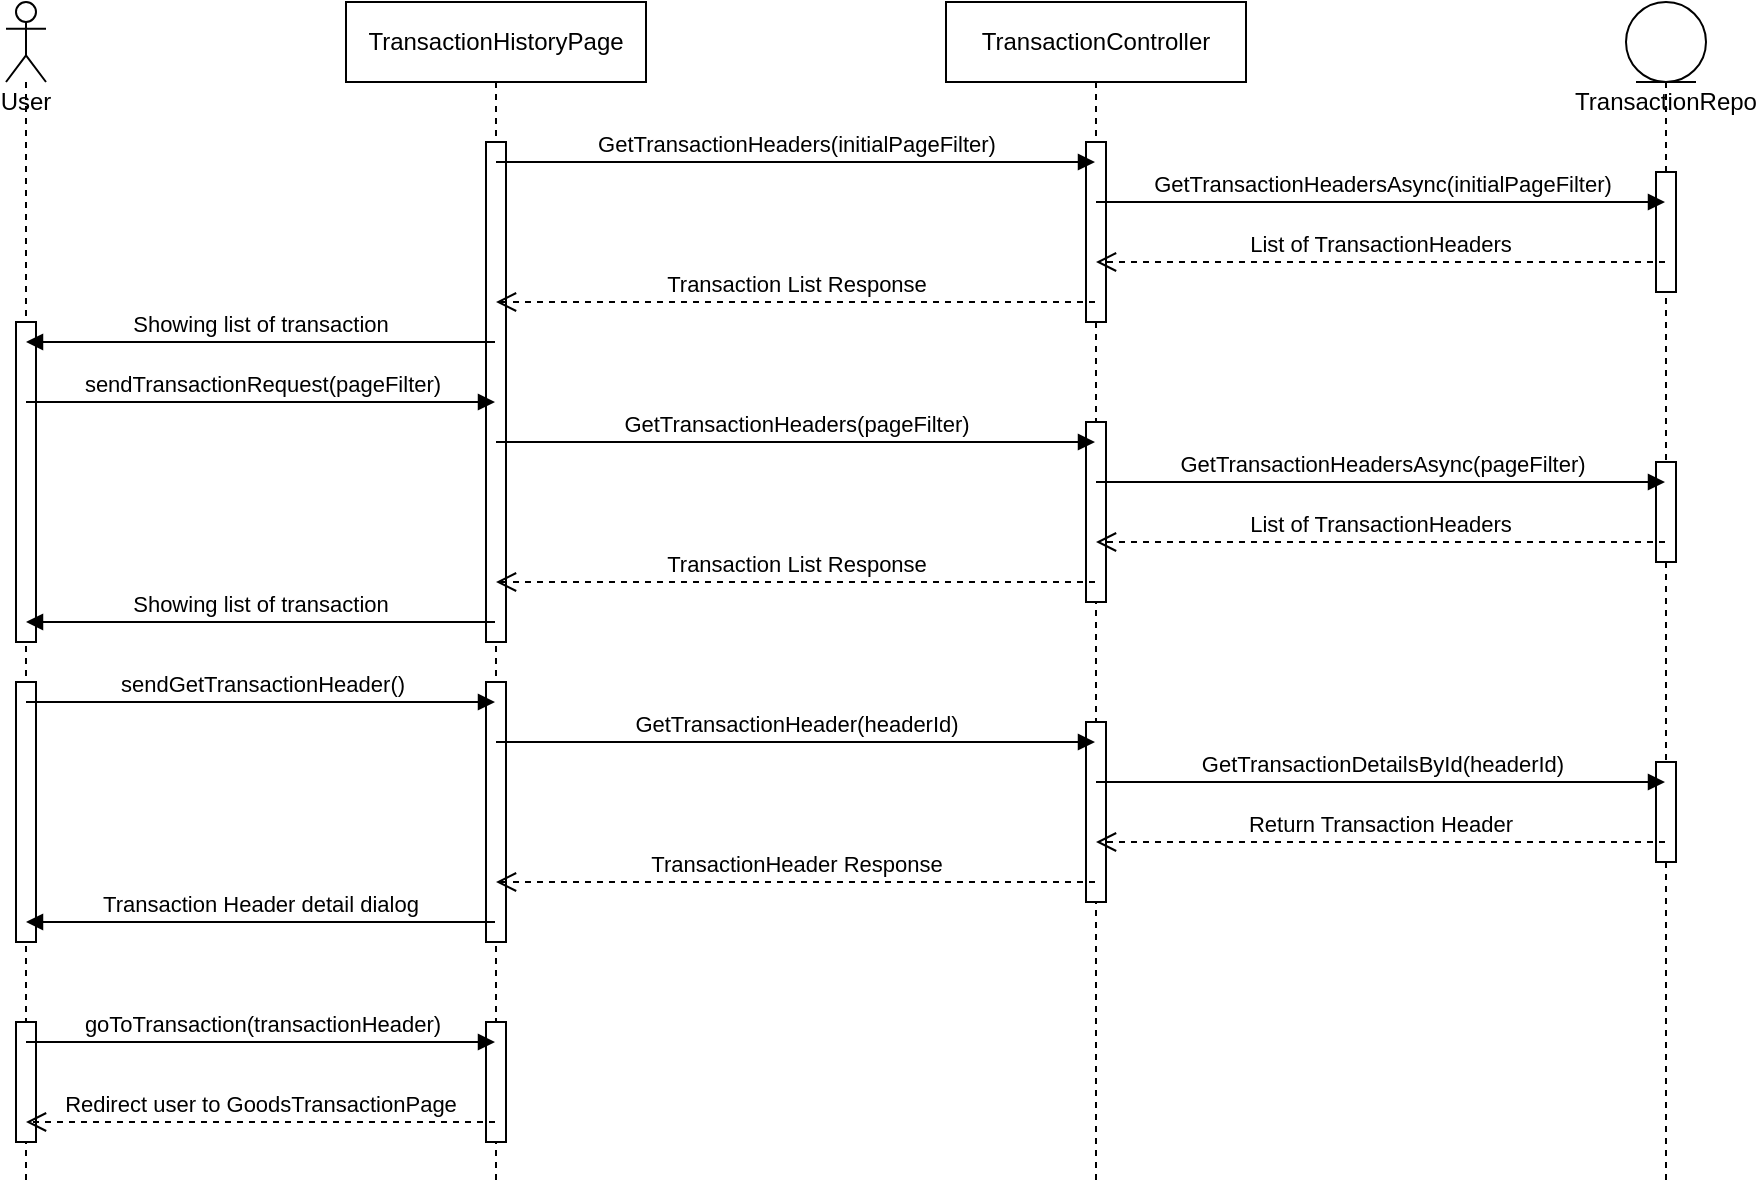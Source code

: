 <mxfile version="13.9.5" type="device"><diagram id="dVQ1k5BedU8TqxmAsFkL" name="Page-1"><mxGraphModel dx="1022" dy="503" grid="1" gridSize="10" guides="1" tooltips="1" connect="1" arrows="1" fold="1" page="1" pageScale="1" pageWidth="850" pageHeight="1100" math="0" shadow="0"><root><mxCell id="0"/><mxCell id="1" parent="0"/><mxCell id="T0W06vc1CMGsp_gewOlQ-2" value="User" style="shape=umlLifeline;participant=umlActor;perimeter=lifelinePerimeter;whiteSpace=wrap;html=1;container=1;collapsible=0;recursiveResize=0;verticalAlign=top;spacingTop=36;outlineConnect=0;" parent="1" vertex="1"><mxGeometry x="40" y="40" width="20" height="590" as="geometry"/></mxCell><mxCell id="T0W06vc1CMGsp_gewOlQ-18" value="" style="html=1;points=[];perimeter=orthogonalPerimeter;" parent="T0W06vc1CMGsp_gewOlQ-2" vertex="1"><mxGeometry x="5" y="160" width="10" height="160" as="geometry"/></mxCell><mxCell id="4ixO2omHyqEla7wbWjZG-2" value="" style="html=1;points=[];perimeter=orthogonalPerimeter;" vertex="1" parent="T0W06vc1CMGsp_gewOlQ-2"><mxGeometry x="5" y="340" width="10" height="130" as="geometry"/></mxCell><mxCell id="4ixO2omHyqEla7wbWjZG-4" value="" style="html=1;points=[];perimeter=orthogonalPerimeter;" vertex="1" parent="T0W06vc1CMGsp_gewOlQ-2"><mxGeometry x="5" y="510" width="10" height="60" as="geometry"/></mxCell><mxCell id="T0W06vc1CMGsp_gewOlQ-3" value="TransactionHistoryPage" style="shape=umlLifeline;perimeter=lifelinePerimeter;whiteSpace=wrap;html=1;container=1;collapsible=0;recursiveResize=0;outlineConnect=0;" parent="1" vertex="1"><mxGeometry x="210" y="40" width="150" height="590" as="geometry"/></mxCell><mxCell id="T0W06vc1CMGsp_gewOlQ-21" value="" style="html=1;points=[];perimeter=orthogonalPerimeter;" parent="T0W06vc1CMGsp_gewOlQ-3" vertex="1"><mxGeometry x="70" y="70" width="10" height="250" as="geometry"/></mxCell><mxCell id="4ixO2omHyqEla7wbWjZG-3" value="" style="html=1;points=[];perimeter=orthogonalPerimeter;" vertex="1" parent="T0W06vc1CMGsp_gewOlQ-3"><mxGeometry x="70" y="340" width="10" height="130" as="geometry"/></mxCell><mxCell id="4ixO2omHyqEla7wbWjZG-5" value="" style="html=1;points=[];perimeter=orthogonalPerimeter;" vertex="1" parent="T0W06vc1CMGsp_gewOlQ-3"><mxGeometry x="70" y="510" width="10" height="60" as="geometry"/></mxCell><mxCell id="T0W06vc1CMGsp_gewOlQ-4" value="TransactionController" style="shape=umlLifeline;perimeter=lifelinePerimeter;whiteSpace=wrap;html=1;container=1;collapsible=0;recursiveResize=0;outlineConnect=0;" parent="1" vertex="1"><mxGeometry x="510" y="40" width="150" height="590" as="geometry"/></mxCell><mxCell id="T0W06vc1CMGsp_gewOlQ-24" value="" style="html=1;points=[];perimeter=orthogonalPerimeter;" parent="T0W06vc1CMGsp_gewOlQ-4" vertex="1"><mxGeometry x="70" y="70" width="10" height="90" as="geometry"/></mxCell><mxCell id="T0W06vc1CMGsp_gewOlQ-25" value="" style="html=1;points=[];perimeter=orthogonalPerimeter;" parent="T0W06vc1CMGsp_gewOlQ-4" vertex="1"><mxGeometry x="70" y="210" width="10" height="90" as="geometry"/></mxCell><mxCell id="ZiO1sMxU01kIlxaJnxe0-8" value="" style="html=1;points=[];perimeter=orthogonalPerimeter;" parent="T0W06vc1CMGsp_gewOlQ-4" vertex="1"><mxGeometry x="70" y="360" width="10" height="90" as="geometry"/></mxCell><mxCell id="T0W06vc1CMGsp_gewOlQ-5" value="GetTransactionHeaders(initialPageFilter)" style="html=1;verticalAlign=bottom;endArrow=block;" parent="1" source="T0W06vc1CMGsp_gewOlQ-3" target="T0W06vc1CMGsp_gewOlQ-4" edge="1"><mxGeometry width="80" relative="1" as="geometry"><mxPoint x="300" y="210" as="sourcePoint"/><mxPoint x="380" y="210" as="targetPoint"/><Array as="points"><mxPoint x="440" y="120"/></Array></mxGeometry></mxCell><mxCell id="T0W06vc1CMGsp_gewOlQ-6" value="TransactionRepo" style="shape=umlLifeline;participant=umlEntity;perimeter=lifelinePerimeter;whiteSpace=wrap;html=1;container=1;collapsible=0;recursiveResize=0;verticalAlign=top;spacingTop=36;outlineConnect=0;" parent="1" vertex="1"><mxGeometry x="850" y="40" width="40" height="590" as="geometry"/></mxCell><mxCell id="T0W06vc1CMGsp_gewOlQ-23" value="" style="html=1;points=[];perimeter=orthogonalPerimeter;" parent="T0W06vc1CMGsp_gewOlQ-6" vertex="1"><mxGeometry x="15" y="85" width="10" height="60" as="geometry"/></mxCell><mxCell id="T0W06vc1CMGsp_gewOlQ-26" value="" style="html=1;points=[];perimeter=orthogonalPerimeter;" parent="T0W06vc1CMGsp_gewOlQ-6" vertex="1"><mxGeometry x="15" y="230" width="10" height="50" as="geometry"/></mxCell><mxCell id="ZiO1sMxU01kIlxaJnxe0-9" value="" style="html=1;points=[];perimeter=orthogonalPerimeter;" parent="T0W06vc1CMGsp_gewOlQ-6" vertex="1"><mxGeometry x="15" y="380" width="10" height="50" as="geometry"/></mxCell><mxCell id="T0W06vc1CMGsp_gewOlQ-7" value="GetTransactionHeadersAsync(initialPageFilter)" style="html=1;verticalAlign=bottom;endArrow=block;" parent="1" source="T0W06vc1CMGsp_gewOlQ-4" target="T0W06vc1CMGsp_gewOlQ-6" edge="1"><mxGeometry width="80" relative="1" as="geometry"><mxPoint x="470" y="120" as="sourcePoint"/><mxPoint x="550" y="120" as="targetPoint"/><Array as="points"><mxPoint x="700" y="140"/></Array></mxGeometry></mxCell><mxCell id="T0W06vc1CMGsp_gewOlQ-9" value="List of TransactionHeaders" style="html=1;verticalAlign=bottom;endArrow=open;dashed=1;endSize=8;" parent="1" source="T0W06vc1CMGsp_gewOlQ-6" target="T0W06vc1CMGsp_gewOlQ-4" edge="1"><mxGeometry relative="1" as="geometry"><mxPoint x="630" y="210" as="sourcePoint"/><mxPoint x="550" y="210" as="targetPoint"/><Array as="points"><mxPoint x="730" y="170"/></Array></mxGeometry></mxCell><mxCell id="T0W06vc1CMGsp_gewOlQ-10" value="Transaction List Response" style="html=1;verticalAlign=bottom;endArrow=open;dashed=1;endSize=8;" parent="1" source="T0W06vc1CMGsp_gewOlQ-4" target="T0W06vc1CMGsp_gewOlQ-3" edge="1"><mxGeometry relative="1" as="geometry"><mxPoint x="460" y="210" as="sourcePoint"/><mxPoint x="380" y="210" as="targetPoint"/><Array as="points"><mxPoint x="440" y="190"/></Array></mxGeometry></mxCell><mxCell id="T0W06vc1CMGsp_gewOlQ-11" value="Showing list of transaction" style="html=1;verticalAlign=bottom;endArrow=block;" parent="1" source="T0W06vc1CMGsp_gewOlQ-3" target="T0W06vc1CMGsp_gewOlQ-2" edge="1"><mxGeometry width="80" relative="1" as="geometry"><mxPoint x="300" y="210" as="sourcePoint"/><mxPoint x="380" y="210" as="targetPoint"/><Array as="points"><mxPoint x="200" y="210"/></Array></mxGeometry></mxCell><mxCell id="T0W06vc1CMGsp_gewOlQ-12" value="sendTransactionRequest(pageFilter)" style="html=1;verticalAlign=bottom;endArrow=block;" parent="1" source="T0W06vc1CMGsp_gewOlQ-2" target="T0W06vc1CMGsp_gewOlQ-3" edge="1"><mxGeometry width="80" relative="1" as="geometry"><mxPoint x="300" y="290" as="sourcePoint"/><mxPoint x="380" y="290" as="targetPoint"/><Array as="points"><mxPoint x="170" y="240"/></Array></mxGeometry></mxCell><mxCell id="T0W06vc1CMGsp_gewOlQ-13" value="GetTransactionHeaders(pageFilter)" style="html=1;verticalAlign=bottom;endArrow=block;" parent="1" source="T0W06vc1CMGsp_gewOlQ-3" target="T0W06vc1CMGsp_gewOlQ-4" edge="1"><mxGeometry width="80" relative="1" as="geometry"><mxPoint x="294.667" y="130" as="sourcePoint"/><mxPoint x="594.5" y="130" as="targetPoint"/><Array as="points"><mxPoint x="440" y="260"/></Array></mxGeometry></mxCell><mxCell id="T0W06vc1CMGsp_gewOlQ-14" value="GetTransactionHeadersAsync(pageFilter)" style="html=1;verticalAlign=bottom;endArrow=block;" parent="1" source="T0W06vc1CMGsp_gewOlQ-4" target="T0W06vc1CMGsp_gewOlQ-6" edge="1"><mxGeometry width="80" relative="1" as="geometry"><mxPoint x="594.667" y="150" as="sourcePoint"/><mxPoint x="879.5" y="150" as="targetPoint"/><Array as="points"><mxPoint x="720" y="280"/></Array></mxGeometry></mxCell><mxCell id="T0W06vc1CMGsp_gewOlQ-15" value="List of TransactionHeaders" style="html=1;verticalAlign=bottom;endArrow=open;dashed=1;endSize=8;" parent="1" source="T0W06vc1CMGsp_gewOlQ-6" target="T0W06vc1CMGsp_gewOlQ-4" edge="1"><mxGeometry relative="1" as="geometry"><mxPoint x="879.5" y="180" as="sourcePoint"/><mxPoint x="594.667" y="180" as="targetPoint"/><Array as="points"><mxPoint x="720" y="310"/></Array></mxGeometry></mxCell><mxCell id="T0W06vc1CMGsp_gewOlQ-16" value="Transaction List Response" style="html=1;verticalAlign=bottom;endArrow=open;dashed=1;endSize=8;" parent="1" source="T0W06vc1CMGsp_gewOlQ-4" target="T0W06vc1CMGsp_gewOlQ-3" edge="1"><mxGeometry relative="1" as="geometry"><mxPoint x="594.5" y="200" as="sourcePoint"/><mxPoint x="294.667" y="200" as="targetPoint"/><Array as="points"><mxPoint x="420" y="330"/></Array></mxGeometry></mxCell><mxCell id="T0W06vc1CMGsp_gewOlQ-17" value="Showing list of transaction" style="html=1;verticalAlign=bottom;endArrow=block;" parent="1" source="T0W06vc1CMGsp_gewOlQ-3" target="T0W06vc1CMGsp_gewOlQ-2" edge="1"><mxGeometry width="80" relative="1" as="geometry"><mxPoint x="294.5" y="220" as="sourcePoint"/><mxPoint x="89.667" y="220" as="targetPoint"/><Array as="points"><mxPoint x="220" y="350"/></Array></mxGeometry></mxCell><mxCell id="ZiO1sMxU01kIlxaJnxe0-1" value="sendGetTransactionHeader()" style="html=1;verticalAlign=bottom;endArrow=block;" parent="1" source="T0W06vc1CMGsp_gewOlQ-2" target="T0W06vc1CMGsp_gewOlQ-3" edge="1"><mxGeometry width="80" relative="1" as="geometry"><mxPoint x="480" y="280" as="sourcePoint"/><mxPoint x="560" y="280" as="targetPoint"/><Array as="points"><mxPoint x="190" y="390"/></Array></mxGeometry></mxCell><mxCell id="ZiO1sMxU01kIlxaJnxe0-2" value="GetTransactionHeader(headerId)" style="html=1;verticalAlign=bottom;endArrow=block;" parent="1" source="T0W06vc1CMGsp_gewOlQ-3" target="T0W06vc1CMGsp_gewOlQ-4" edge="1"><mxGeometry width="80" relative="1" as="geometry"><mxPoint x="294.5" y="130" as="sourcePoint"/><mxPoint x="594.5" y="130" as="targetPoint"/><Array as="points"><mxPoint x="460" y="410"/></Array></mxGeometry></mxCell><mxCell id="ZiO1sMxU01kIlxaJnxe0-3" value="GetTransactionDetailsById(headerId)" style="html=1;verticalAlign=bottom;endArrow=block;" parent="1" source="T0W06vc1CMGsp_gewOlQ-4" target="T0W06vc1CMGsp_gewOlQ-6" edge="1"><mxGeometry width="80" relative="1" as="geometry"><mxPoint x="594.5" y="290" as="sourcePoint"/><mxPoint x="879.5" y="290" as="targetPoint"/><Array as="points"><mxPoint x="730" y="430"/></Array></mxGeometry></mxCell><mxCell id="ZiO1sMxU01kIlxaJnxe0-4" value="Return Transaction Header" style="html=1;verticalAlign=bottom;endArrow=open;dashed=1;endSize=8;" parent="1" source="T0W06vc1CMGsp_gewOlQ-6" target="T0W06vc1CMGsp_gewOlQ-4" edge="1"><mxGeometry relative="1" as="geometry"><mxPoint x="879.5" y="320" as="sourcePoint"/><mxPoint x="594.5" y="320" as="targetPoint"/><Array as="points"><mxPoint x="730" y="460"/></Array></mxGeometry></mxCell><mxCell id="ZiO1sMxU01kIlxaJnxe0-5" value="TransactionHeader Response" style="html=1;verticalAlign=bottom;endArrow=open;dashed=1;endSize=8;" parent="1" source="T0W06vc1CMGsp_gewOlQ-4" target="T0W06vc1CMGsp_gewOlQ-3" edge="1"><mxGeometry relative="1" as="geometry"><mxPoint x="594.5" y="340" as="sourcePoint"/><mxPoint x="294.5" y="340" as="targetPoint"/><Array as="points"><mxPoint x="420" y="480"/></Array></mxGeometry></mxCell><mxCell id="ZiO1sMxU01kIlxaJnxe0-6" value="Transaction Header detail dialog" style="html=1;verticalAlign=bottom;endArrow=block;" parent="1" source="T0W06vc1CMGsp_gewOlQ-3" target="T0W06vc1CMGsp_gewOlQ-2" edge="1"><mxGeometry width="80" relative="1" as="geometry"><mxPoint x="294.5" y="360" as="sourcePoint"/><mxPoint x="59.5" y="360" as="targetPoint"/><Array as="points"><mxPoint x="230" y="500"/></Array></mxGeometry></mxCell><mxCell id="vRLp5iGquDd1QpyUmLrr-1" value="goToTransaction(transactionHeader)" style="html=1;verticalAlign=bottom;endArrow=block;" parent="1" source="T0W06vc1CMGsp_gewOlQ-2" target="T0W06vc1CMGsp_gewOlQ-3" edge="1"><mxGeometry width="80" relative="1" as="geometry"><mxPoint x="370" y="470" as="sourcePoint"/><mxPoint x="450" y="470" as="targetPoint"/><Array as="points"><mxPoint x="150" y="560"/></Array></mxGeometry></mxCell><mxCell id="vRLp5iGquDd1QpyUmLrr-2" value="Redirect user to GoodsTransactionPage" style="html=1;verticalAlign=bottom;endArrow=open;dashed=1;endSize=8;" parent="1" source="T0W06vc1CMGsp_gewOlQ-3" target="T0W06vc1CMGsp_gewOlQ-2" edge="1"><mxGeometry relative="1" as="geometry"><mxPoint x="450" y="570" as="sourcePoint"/><mxPoint x="370" y="570" as="targetPoint"/><Array as="points"><mxPoint x="170" y="600"/></Array></mxGeometry></mxCell></root></mxGraphModel></diagram></mxfile>